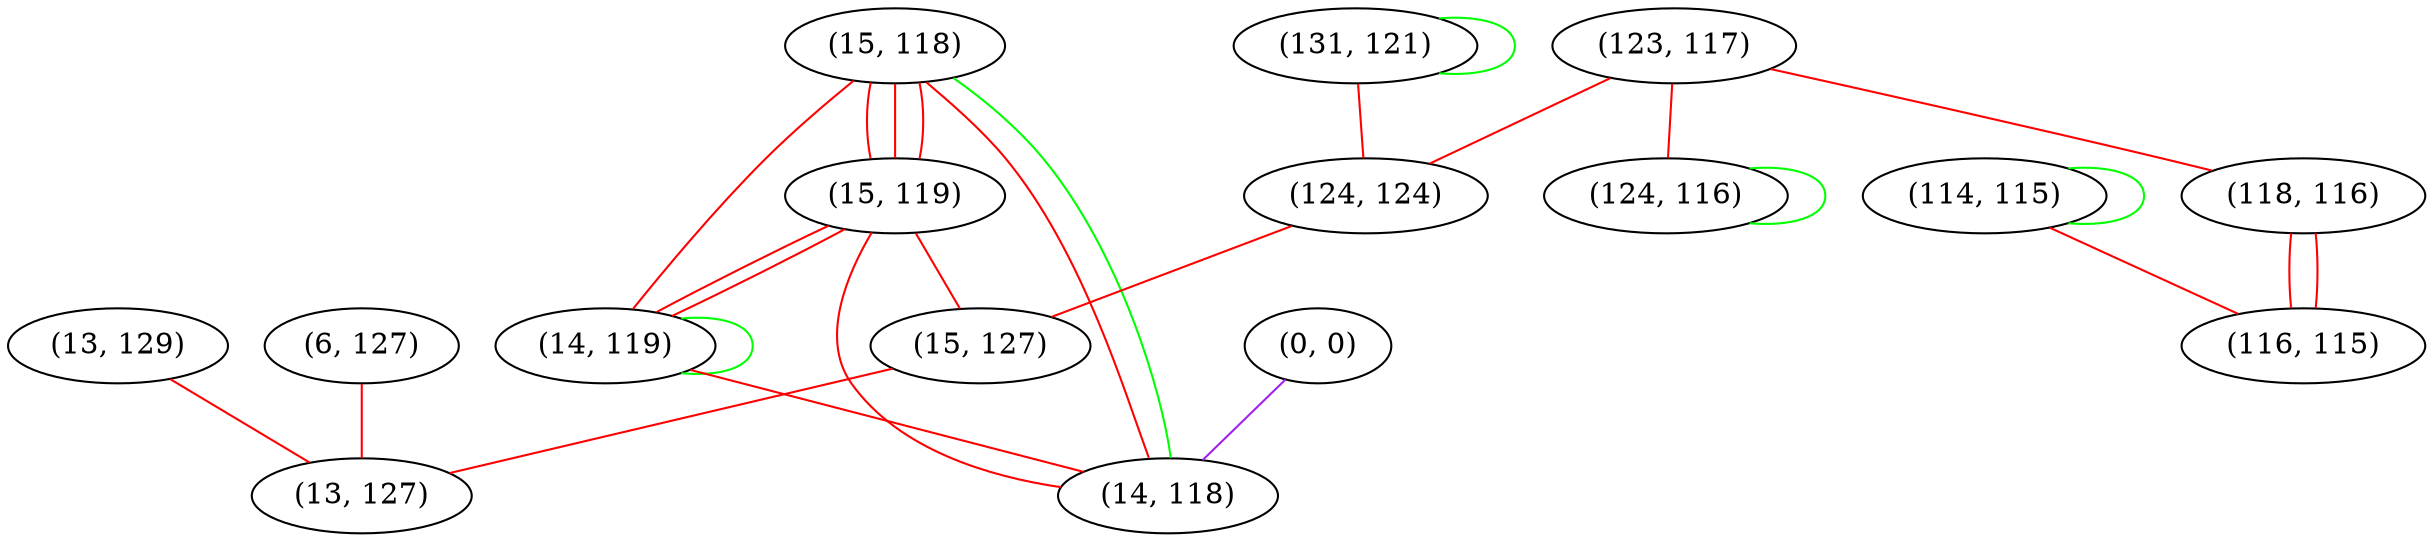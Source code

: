 graph "" {
"(13, 129)";
"(15, 118)";
"(131, 121)";
"(15, 119)";
"(123, 117)";
"(124, 124)";
"(6, 127)";
"(15, 127)";
"(0, 0)";
"(124, 116)";
"(114, 115)";
"(118, 116)";
"(116, 115)";
"(13, 127)";
"(14, 119)";
"(14, 118)";
"(13, 129)" -- "(13, 127)"  [color=red, key=0, weight=1];
"(15, 118)" -- "(14, 119)"  [color=red, key=0, weight=1];
"(15, 118)" -- "(15, 119)"  [color=red, key=0, weight=1];
"(15, 118)" -- "(15, 119)"  [color=red, key=1, weight=1];
"(15, 118)" -- "(15, 119)"  [color=red, key=2, weight=1];
"(15, 118)" -- "(14, 118)"  [color=red, key=0, weight=1];
"(15, 118)" -- "(14, 118)"  [color=green, key=1, weight=2];
"(131, 121)" -- "(124, 124)"  [color=red, key=0, weight=1];
"(131, 121)" -- "(131, 121)"  [color=green, key=0, weight=2];
"(15, 119)" -- "(14, 119)"  [color=red, key=0, weight=1];
"(15, 119)" -- "(14, 119)"  [color=red, key=1, weight=1];
"(15, 119)" -- "(15, 127)"  [color=red, key=0, weight=1];
"(15, 119)" -- "(14, 118)"  [color=red, key=0, weight=1];
"(123, 117)" -- "(118, 116)"  [color=red, key=0, weight=1];
"(123, 117)" -- "(124, 124)"  [color=red, key=0, weight=1];
"(123, 117)" -- "(124, 116)"  [color=red, key=0, weight=1];
"(124, 124)" -- "(15, 127)"  [color=red, key=0, weight=1];
"(6, 127)" -- "(13, 127)"  [color=red, key=0, weight=1];
"(15, 127)" -- "(13, 127)"  [color=red, key=0, weight=1];
"(0, 0)" -- "(14, 118)"  [color=purple, key=0, weight=4];
"(124, 116)" -- "(124, 116)"  [color=green, key=0, weight=2];
"(114, 115)" -- "(114, 115)"  [color=green, key=0, weight=2];
"(114, 115)" -- "(116, 115)"  [color=red, key=0, weight=1];
"(118, 116)" -- "(116, 115)"  [color=red, key=0, weight=1];
"(118, 116)" -- "(116, 115)"  [color=red, key=1, weight=1];
"(14, 119)" -- "(14, 119)"  [color=green, key=0, weight=2];
"(14, 119)" -- "(14, 118)"  [color=red, key=0, weight=1];
}
